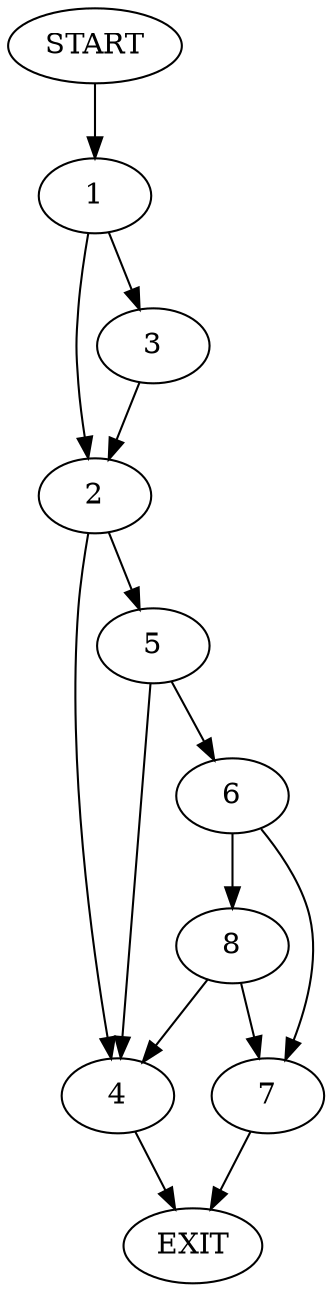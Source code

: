 digraph {
0 [label="START"]
9 [label="EXIT"]
0 -> 1
1 -> 2
1 -> 3
3 -> 2
2 -> 4
2 -> 5
5 -> 6
5 -> 4
4 -> 9
6 -> 7
6 -> 8
7 -> 9
8 -> 4
8 -> 7
}
